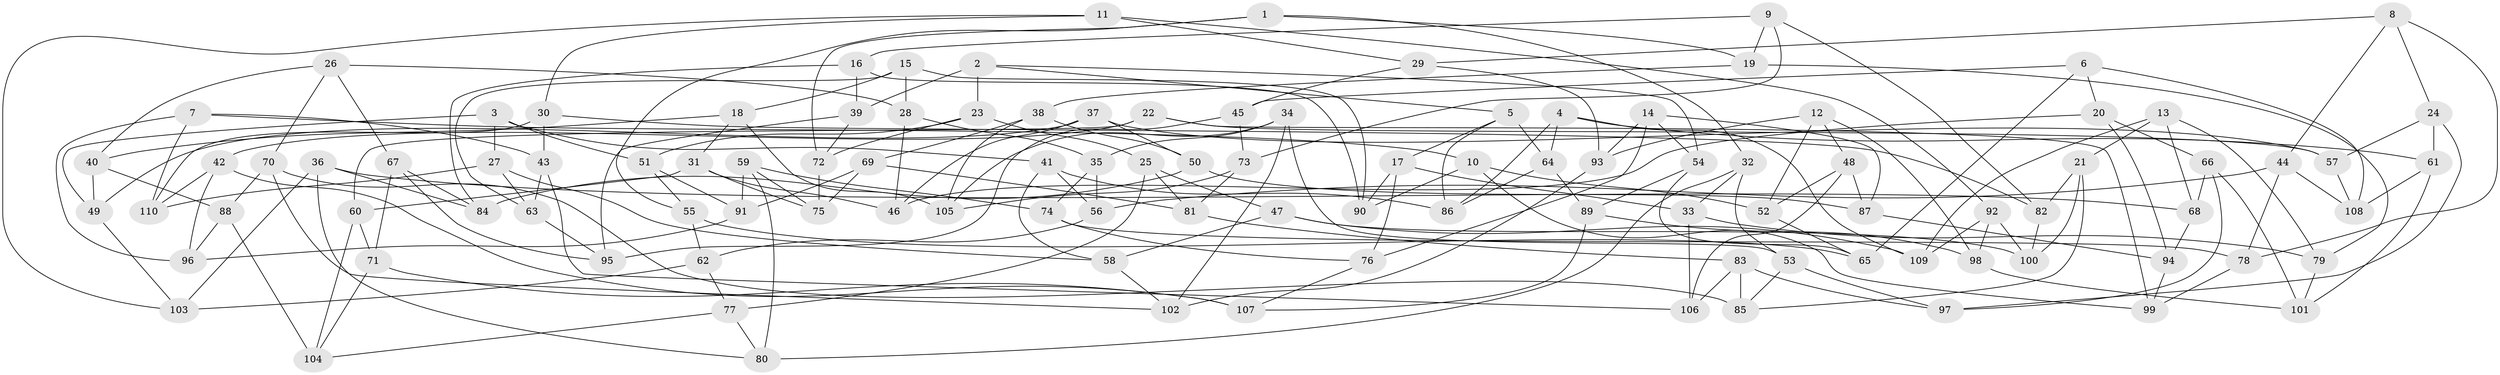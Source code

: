 // coarse degree distribution, {3: 0.10909090909090909, 5: 0.16363636363636364, 4: 0.5454545454545454, 7: 0.03636363636363636, 21: 0.01818181818181818, 6: 0.05454545454545454, 8: 0.01818181818181818, 2: 0.01818181818181818, 9: 0.01818181818181818, 11: 0.01818181818181818}
// Generated by graph-tools (version 1.1) at 2025/01/03/04/25 22:01:30]
// undirected, 110 vertices, 220 edges
graph export_dot {
graph [start="1"]
  node [color=gray90,style=filled];
  1;
  2;
  3;
  4;
  5;
  6;
  7;
  8;
  9;
  10;
  11;
  12;
  13;
  14;
  15;
  16;
  17;
  18;
  19;
  20;
  21;
  22;
  23;
  24;
  25;
  26;
  27;
  28;
  29;
  30;
  31;
  32;
  33;
  34;
  35;
  36;
  37;
  38;
  39;
  40;
  41;
  42;
  43;
  44;
  45;
  46;
  47;
  48;
  49;
  50;
  51;
  52;
  53;
  54;
  55;
  56;
  57;
  58;
  59;
  60;
  61;
  62;
  63;
  64;
  65;
  66;
  67;
  68;
  69;
  70;
  71;
  72;
  73;
  74;
  75;
  76;
  77;
  78;
  79;
  80;
  81;
  82;
  83;
  84;
  85;
  86;
  87;
  88;
  89;
  90;
  91;
  92;
  93;
  94;
  95;
  96;
  97;
  98;
  99;
  100;
  101;
  102;
  103;
  104;
  105;
  106;
  107;
  108;
  109;
  110;
  1 -- 32;
  1 -- 72;
  1 -- 19;
  1 -- 55;
  2 -- 39;
  2 -- 54;
  2 -- 23;
  2 -- 5;
  3 -- 27;
  3 -- 51;
  3 -- 49;
  3 -- 41;
  4 -- 86;
  4 -- 61;
  4 -- 109;
  4 -- 64;
  5 -- 64;
  5 -- 86;
  5 -- 17;
  6 -- 45;
  6 -- 65;
  6 -- 108;
  6 -- 20;
  7 -- 43;
  7 -- 10;
  7 -- 110;
  7 -- 96;
  8 -- 44;
  8 -- 78;
  8 -- 24;
  8 -- 29;
  9 -- 82;
  9 -- 16;
  9 -- 19;
  9 -- 73;
  10 -- 90;
  10 -- 99;
  10 -- 52;
  11 -- 92;
  11 -- 29;
  11 -- 103;
  11 -- 30;
  12 -- 93;
  12 -- 52;
  12 -- 48;
  12 -- 98;
  13 -- 79;
  13 -- 109;
  13 -- 21;
  13 -- 68;
  14 -- 54;
  14 -- 87;
  14 -- 93;
  14 -- 76;
  15 -- 18;
  15 -- 28;
  15 -- 90;
  15 -- 63;
  16 -- 39;
  16 -- 84;
  16 -- 90;
  17 -- 90;
  17 -- 33;
  17 -- 76;
  18 -- 31;
  18 -- 105;
  18 -- 40;
  19 -- 38;
  19 -- 79;
  20 -- 66;
  20 -- 94;
  20 -- 46;
  21 -- 82;
  21 -- 85;
  21 -- 100;
  22 -- 42;
  22 -- 99;
  22 -- 57;
  22 -- 60;
  23 -- 25;
  23 -- 51;
  23 -- 72;
  24 -- 97;
  24 -- 57;
  24 -- 61;
  25 -- 81;
  25 -- 77;
  25 -- 47;
  26 -- 67;
  26 -- 70;
  26 -- 40;
  26 -- 28;
  27 -- 110;
  27 -- 58;
  27 -- 63;
  28 -- 35;
  28 -- 46;
  29 -- 93;
  29 -- 45;
  30 -- 82;
  30 -- 43;
  30 -- 110;
  31 -- 75;
  31 -- 46;
  31 -- 60;
  32 -- 33;
  32 -- 80;
  32 -- 53;
  33 -- 106;
  33 -- 79;
  34 -- 105;
  34 -- 53;
  34 -- 102;
  34 -- 35;
  35 -- 56;
  35 -- 74;
  36 -- 103;
  36 -- 84;
  36 -- 80;
  36 -- 68;
  37 -- 50;
  37 -- 57;
  37 -- 46;
  37 -- 49;
  38 -- 105;
  38 -- 50;
  38 -- 69;
  39 -- 72;
  39 -- 95;
  40 -- 88;
  40 -- 49;
  41 -- 58;
  41 -- 56;
  41 -- 86;
  42 -- 96;
  42 -- 107;
  42 -- 110;
  43 -- 106;
  43 -- 63;
  44 -- 78;
  44 -- 108;
  44 -- 56;
  45 -- 73;
  45 -- 95;
  47 -- 58;
  47 -- 100;
  47 -- 109;
  48 -- 87;
  48 -- 52;
  48 -- 106;
  49 -- 103;
  50 -- 84;
  50 -- 87;
  51 -- 91;
  51 -- 55;
  52 -- 65;
  53 -- 85;
  53 -- 97;
  54 -- 89;
  54 -- 65;
  55 -- 65;
  55 -- 62;
  56 -- 62;
  57 -- 108;
  58 -- 102;
  59 -- 91;
  59 -- 74;
  59 -- 80;
  59 -- 75;
  60 -- 104;
  60 -- 71;
  61 -- 108;
  61 -- 101;
  62 -- 77;
  62 -- 103;
  63 -- 95;
  64 -- 89;
  64 -- 86;
  66 -- 97;
  66 -- 68;
  66 -- 101;
  67 -- 95;
  67 -- 84;
  67 -- 71;
  68 -- 94;
  69 -- 75;
  69 -- 91;
  69 -- 81;
  70 -- 102;
  70 -- 85;
  70 -- 88;
  71 -- 107;
  71 -- 104;
  72 -- 75;
  73 -- 105;
  73 -- 81;
  74 -- 78;
  74 -- 76;
  76 -- 107;
  77 -- 80;
  77 -- 104;
  78 -- 99;
  79 -- 101;
  81 -- 83;
  82 -- 100;
  83 -- 85;
  83 -- 106;
  83 -- 97;
  87 -- 94;
  88 -- 96;
  88 -- 104;
  89 -- 107;
  89 -- 98;
  91 -- 96;
  92 -- 100;
  92 -- 98;
  92 -- 109;
  93 -- 102;
  94 -- 99;
  98 -- 101;
}
